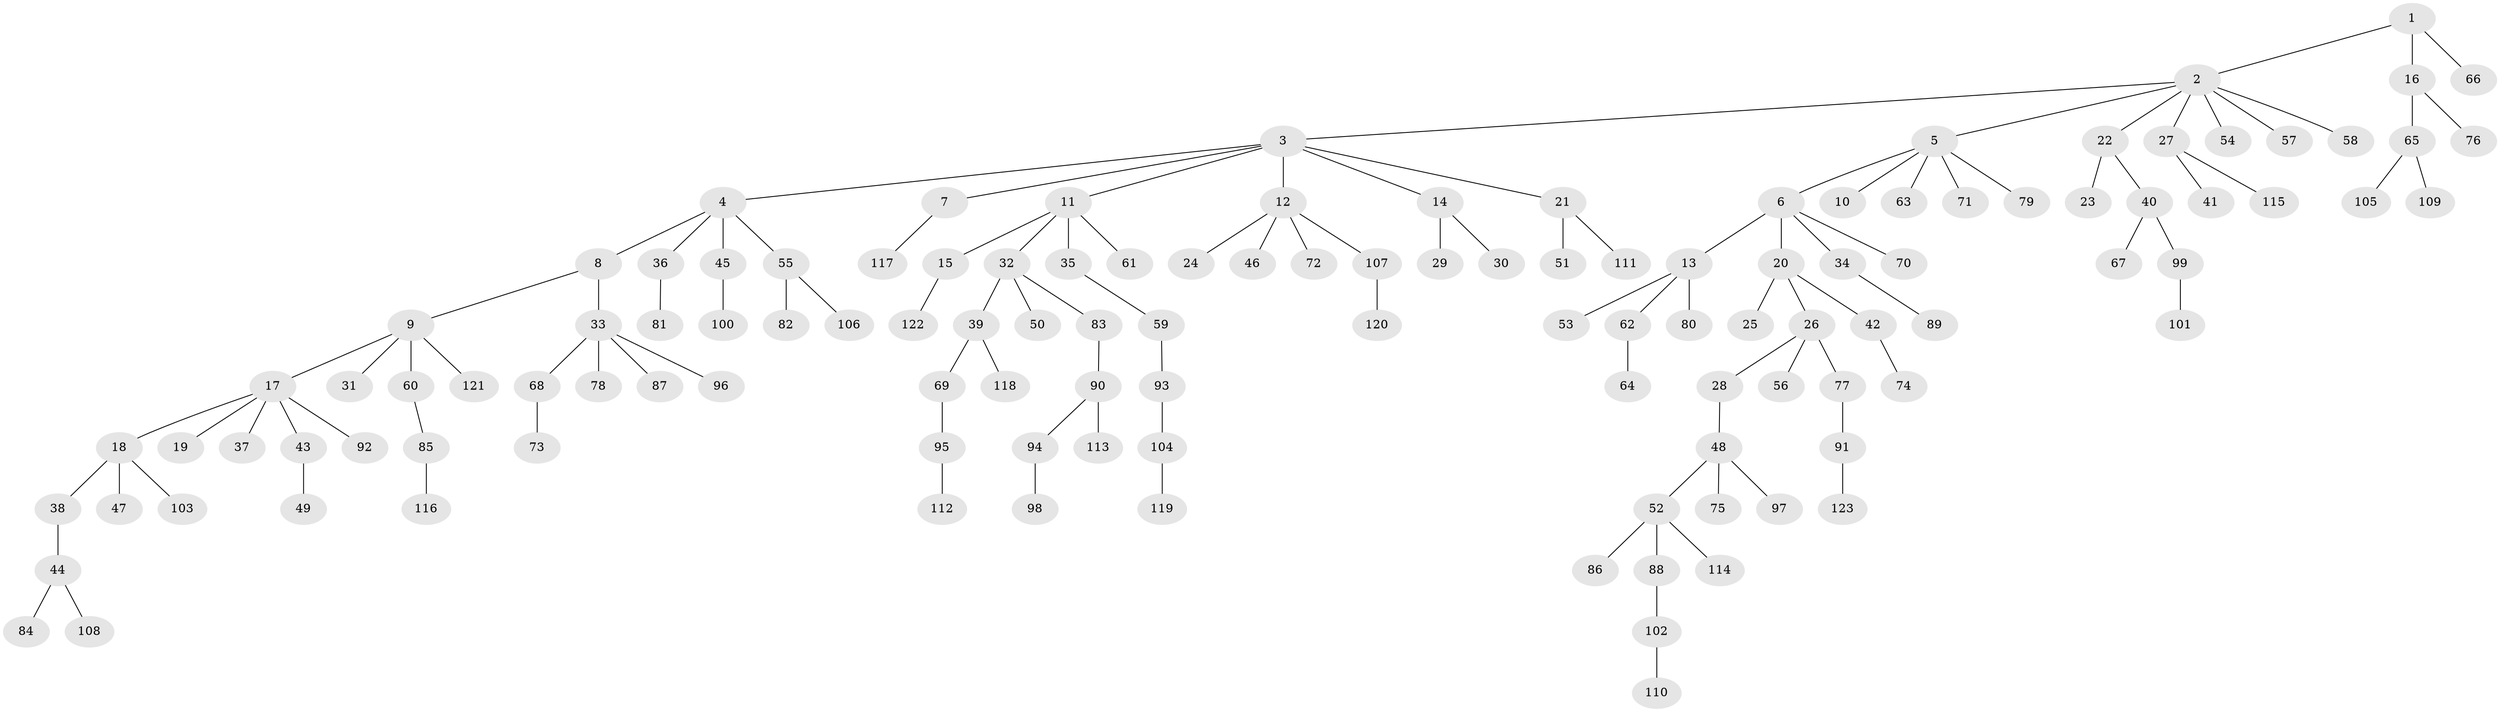 // Generated by graph-tools (version 1.1) at 2025/36/03/09/25 02:36:33]
// undirected, 123 vertices, 122 edges
graph export_dot {
graph [start="1"]
  node [color=gray90,style=filled];
  1;
  2;
  3;
  4;
  5;
  6;
  7;
  8;
  9;
  10;
  11;
  12;
  13;
  14;
  15;
  16;
  17;
  18;
  19;
  20;
  21;
  22;
  23;
  24;
  25;
  26;
  27;
  28;
  29;
  30;
  31;
  32;
  33;
  34;
  35;
  36;
  37;
  38;
  39;
  40;
  41;
  42;
  43;
  44;
  45;
  46;
  47;
  48;
  49;
  50;
  51;
  52;
  53;
  54;
  55;
  56;
  57;
  58;
  59;
  60;
  61;
  62;
  63;
  64;
  65;
  66;
  67;
  68;
  69;
  70;
  71;
  72;
  73;
  74;
  75;
  76;
  77;
  78;
  79;
  80;
  81;
  82;
  83;
  84;
  85;
  86;
  87;
  88;
  89;
  90;
  91;
  92;
  93;
  94;
  95;
  96;
  97;
  98;
  99;
  100;
  101;
  102;
  103;
  104;
  105;
  106;
  107;
  108;
  109;
  110;
  111;
  112;
  113;
  114;
  115;
  116;
  117;
  118;
  119;
  120;
  121;
  122;
  123;
  1 -- 2;
  1 -- 16;
  1 -- 66;
  2 -- 3;
  2 -- 5;
  2 -- 22;
  2 -- 27;
  2 -- 54;
  2 -- 57;
  2 -- 58;
  3 -- 4;
  3 -- 7;
  3 -- 11;
  3 -- 12;
  3 -- 14;
  3 -- 21;
  4 -- 8;
  4 -- 36;
  4 -- 45;
  4 -- 55;
  5 -- 6;
  5 -- 10;
  5 -- 63;
  5 -- 71;
  5 -- 79;
  6 -- 13;
  6 -- 20;
  6 -- 34;
  6 -- 70;
  7 -- 117;
  8 -- 9;
  8 -- 33;
  9 -- 17;
  9 -- 31;
  9 -- 60;
  9 -- 121;
  11 -- 15;
  11 -- 32;
  11 -- 35;
  11 -- 61;
  12 -- 24;
  12 -- 46;
  12 -- 72;
  12 -- 107;
  13 -- 53;
  13 -- 62;
  13 -- 80;
  14 -- 29;
  14 -- 30;
  15 -- 122;
  16 -- 65;
  16 -- 76;
  17 -- 18;
  17 -- 19;
  17 -- 37;
  17 -- 43;
  17 -- 92;
  18 -- 38;
  18 -- 47;
  18 -- 103;
  20 -- 25;
  20 -- 26;
  20 -- 42;
  21 -- 51;
  21 -- 111;
  22 -- 23;
  22 -- 40;
  26 -- 28;
  26 -- 56;
  26 -- 77;
  27 -- 41;
  27 -- 115;
  28 -- 48;
  32 -- 39;
  32 -- 50;
  32 -- 83;
  33 -- 68;
  33 -- 78;
  33 -- 87;
  33 -- 96;
  34 -- 89;
  35 -- 59;
  36 -- 81;
  38 -- 44;
  39 -- 69;
  39 -- 118;
  40 -- 67;
  40 -- 99;
  42 -- 74;
  43 -- 49;
  44 -- 84;
  44 -- 108;
  45 -- 100;
  48 -- 52;
  48 -- 75;
  48 -- 97;
  52 -- 86;
  52 -- 88;
  52 -- 114;
  55 -- 82;
  55 -- 106;
  59 -- 93;
  60 -- 85;
  62 -- 64;
  65 -- 105;
  65 -- 109;
  68 -- 73;
  69 -- 95;
  77 -- 91;
  83 -- 90;
  85 -- 116;
  88 -- 102;
  90 -- 94;
  90 -- 113;
  91 -- 123;
  93 -- 104;
  94 -- 98;
  95 -- 112;
  99 -- 101;
  102 -- 110;
  104 -- 119;
  107 -- 120;
}
